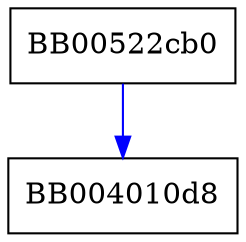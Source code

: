 digraph der_cmp {
  node [shape="box"];
  graph [splines=ortho];
  BB00522cb0 -> BB004010d8 [color="blue"];
}